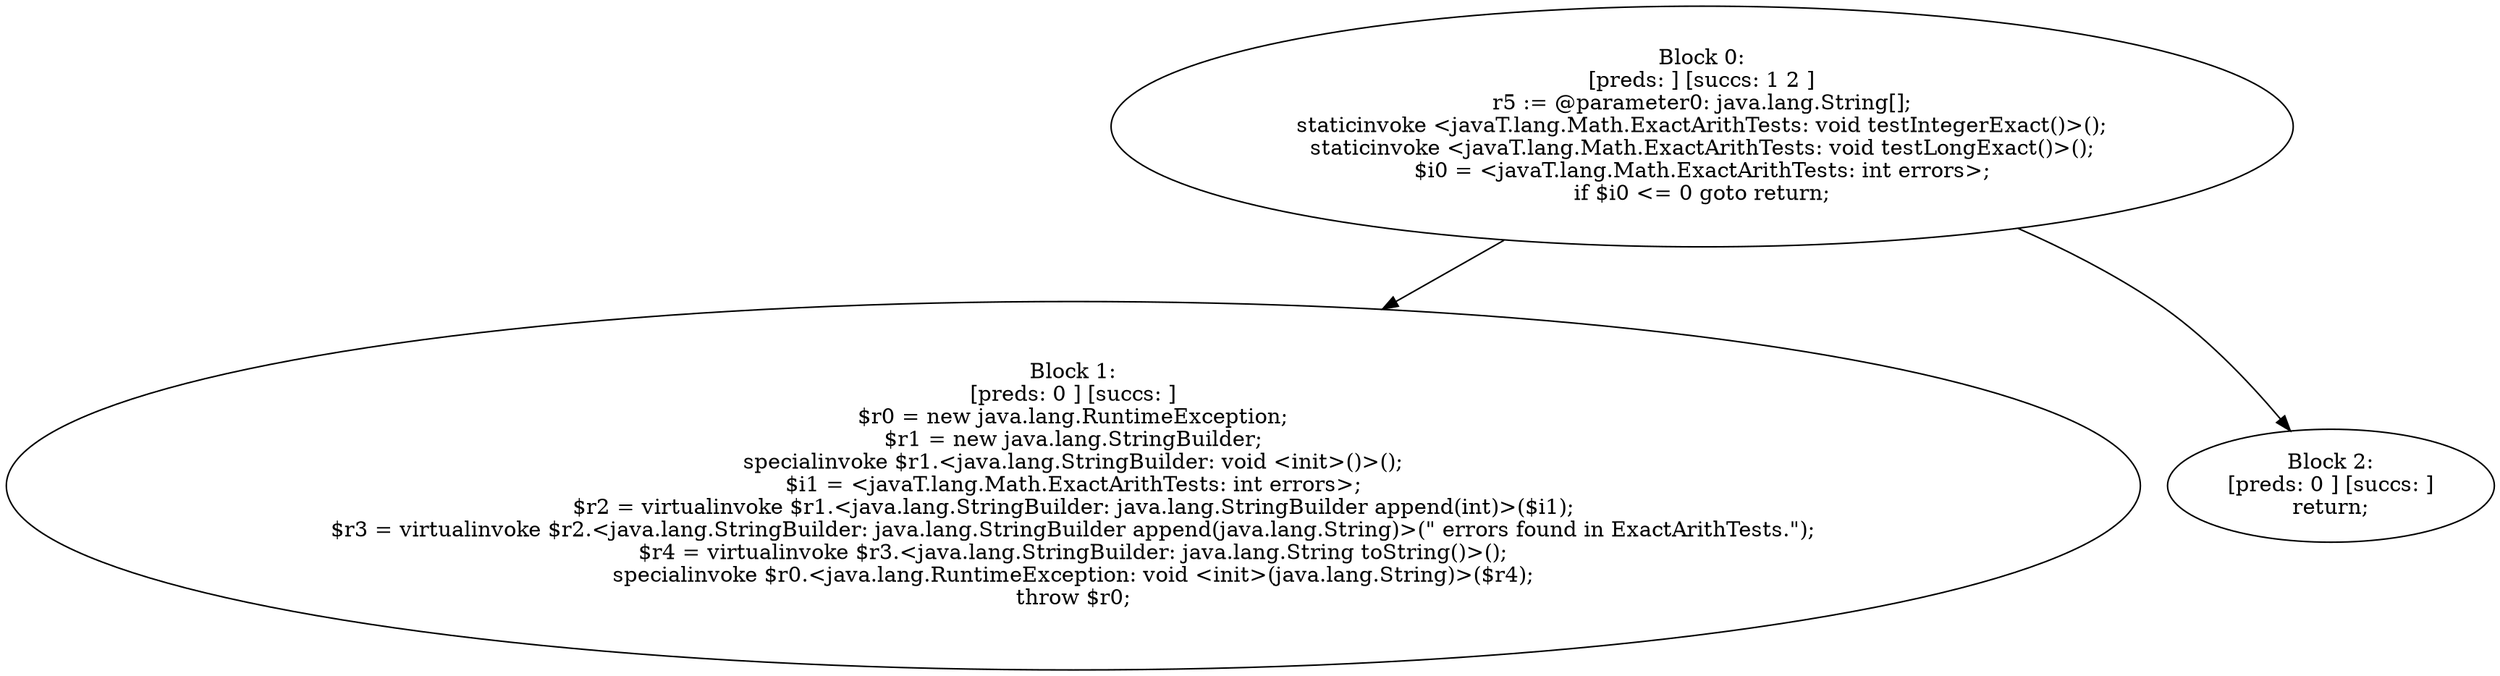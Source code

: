 digraph "unitGraph" {
    "Block 0:
[preds: ] [succs: 1 2 ]
r5 := @parameter0: java.lang.String[];
staticinvoke <javaT.lang.Math.ExactArithTests: void testIntegerExact()>();
staticinvoke <javaT.lang.Math.ExactArithTests: void testLongExact()>();
$i0 = <javaT.lang.Math.ExactArithTests: int errors>;
if $i0 <= 0 goto return;
"
    "Block 1:
[preds: 0 ] [succs: ]
$r0 = new java.lang.RuntimeException;
$r1 = new java.lang.StringBuilder;
specialinvoke $r1.<java.lang.StringBuilder: void <init>()>();
$i1 = <javaT.lang.Math.ExactArithTests: int errors>;
$r2 = virtualinvoke $r1.<java.lang.StringBuilder: java.lang.StringBuilder append(int)>($i1);
$r3 = virtualinvoke $r2.<java.lang.StringBuilder: java.lang.StringBuilder append(java.lang.String)>(\" errors found in ExactArithTests.\");
$r4 = virtualinvoke $r3.<java.lang.StringBuilder: java.lang.String toString()>();
specialinvoke $r0.<java.lang.RuntimeException: void <init>(java.lang.String)>($r4);
throw $r0;
"
    "Block 2:
[preds: 0 ] [succs: ]
return;
"
    "Block 0:
[preds: ] [succs: 1 2 ]
r5 := @parameter0: java.lang.String[];
staticinvoke <javaT.lang.Math.ExactArithTests: void testIntegerExact()>();
staticinvoke <javaT.lang.Math.ExactArithTests: void testLongExact()>();
$i0 = <javaT.lang.Math.ExactArithTests: int errors>;
if $i0 <= 0 goto return;
"->"Block 1:
[preds: 0 ] [succs: ]
$r0 = new java.lang.RuntimeException;
$r1 = new java.lang.StringBuilder;
specialinvoke $r1.<java.lang.StringBuilder: void <init>()>();
$i1 = <javaT.lang.Math.ExactArithTests: int errors>;
$r2 = virtualinvoke $r1.<java.lang.StringBuilder: java.lang.StringBuilder append(int)>($i1);
$r3 = virtualinvoke $r2.<java.lang.StringBuilder: java.lang.StringBuilder append(java.lang.String)>(\" errors found in ExactArithTests.\");
$r4 = virtualinvoke $r3.<java.lang.StringBuilder: java.lang.String toString()>();
specialinvoke $r0.<java.lang.RuntimeException: void <init>(java.lang.String)>($r4);
throw $r0;
";
    "Block 0:
[preds: ] [succs: 1 2 ]
r5 := @parameter0: java.lang.String[];
staticinvoke <javaT.lang.Math.ExactArithTests: void testIntegerExact()>();
staticinvoke <javaT.lang.Math.ExactArithTests: void testLongExact()>();
$i0 = <javaT.lang.Math.ExactArithTests: int errors>;
if $i0 <= 0 goto return;
"->"Block 2:
[preds: 0 ] [succs: ]
return;
";
}
